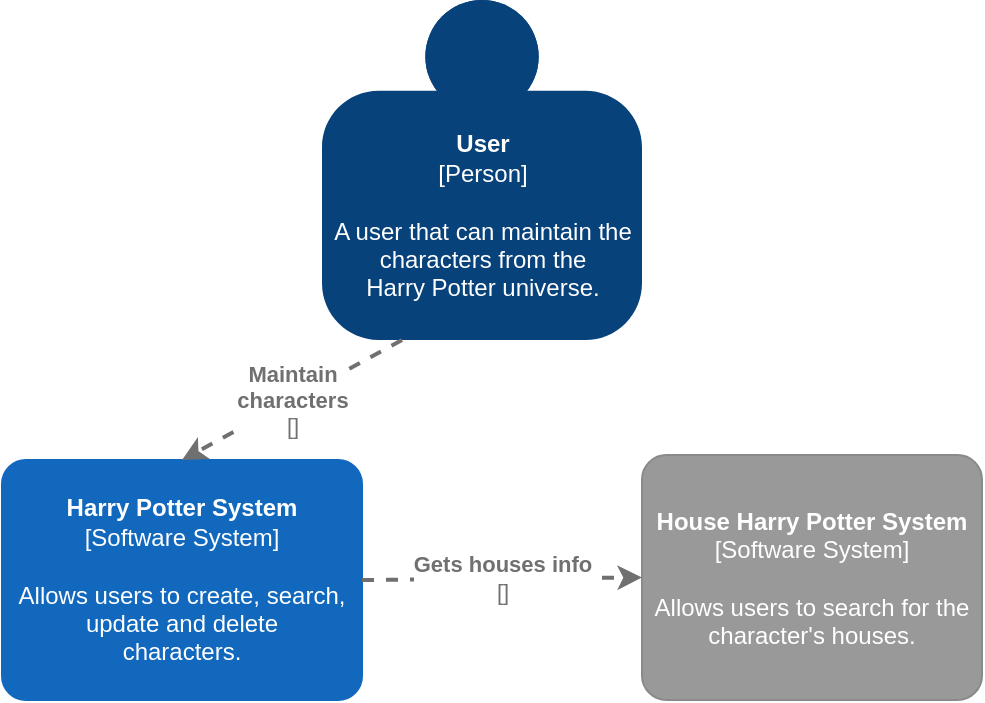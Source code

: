<mxfile version="15.5.1" type="device" pages="2"><diagram id="VX4-T69V1EpoLjccFA5J" name="Context"><mxGraphModel dx="781" dy="508" grid="1" gridSize="10" guides="1" tooltips="1" connect="1" arrows="1" fold="1" page="1" pageScale="1" pageWidth="827" pageHeight="1169" math="0" shadow="0"><root><mxCell id="0"/><mxCell id="1" parent="0"/><object placeholders="1" c4Name="User" c4Type="Person" c4Description="A user that can maintain the &#10;characters from the &#10;Harry Potter universe." label="&lt;b&gt;%c4Name%&lt;/b&gt;&lt;div&gt;[%c4Type%]&lt;/div&gt;&lt;br&gt;&lt;div&gt;%c4Description%&lt;/div&gt;" id="35Z_ClEHHEtJtumhqmdQ-1"><mxCell style="html=1;dashed=0;whitespace=wrap;fillColor=#08427b;strokeColor=none;fontColor=#ffffff;shape=mxgraph.c4.person;align=center;metaEdit=1;points=[[0.5,0,0],[1,0.5,0],[1,0.75,0],[0.75,1,0],[0.5,1,0],[0.25,1,0],[0,0.75,0],[0,0.5,0]];metaData={&quot;c4Type&quot;:{&quot;editable&quot;:false}};" vertex="1" parent="1"><mxGeometry x="270" width="160" height="170" as="geometry"/></mxCell></object><object placeholders="1" c4Name="Harry Potter System" c4Type="Software System" c4Description="Allows users to create, search, &#10;update and delete &#10;characters." label="&lt;b&gt;%c4Name%&lt;/b&gt;&lt;div&gt;[%c4Type%]&lt;/div&gt;&lt;br&gt;&lt;div&gt;%c4Description%&lt;/div&gt;" id="35Z_ClEHHEtJtumhqmdQ-2"><mxCell style="rounded=1;whiteSpace=wrap;html=1;labelBackgroundColor=none;fillColor=#1168BD;fontColor=#ffffff;align=center;arcSize=10;strokeColor=#1168BD;metaEdit=1;metaData={&quot;c4Type&quot;:{&quot;editable&quot;:false}};points=[[0.25,0,0],[0.5,0,0],[0.75,0,0],[1,0.25,0],[1,0.5,0],[1,0.75,0],[0.75,1,0],[0.5,1,0],[0.25,1,0],[0,0.75,0],[0,0.5,0],[0,0.25,0]];" vertex="1" parent="1"><mxGeometry x="110" y="230" width="180" height="120" as="geometry"/></mxCell></object><object placeholders="1" c4Name="House Harry Potter System" c4Type="Software System" c4Description="Allows users to search for the character's houses." label="&lt;b&gt;%c4Name%&lt;/b&gt;&lt;div&gt;[%c4Type%]&lt;/div&gt;&lt;br&gt;&lt;div&gt;%c4Description%&lt;/div&gt;" id="35Z_ClEHHEtJtumhqmdQ-3"><mxCell style="rounded=1;whiteSpace=wrap;html=1;labelBackgroundColor=none;fillColor=#999999;fontColor=#ffffff;align=center;arcSize=10;strokeColor=#8A8A8A;metaEdit=1;metaData={&quot;c4Type&quot;:{&quot;editable&quot;:false}};points=[[0.25,0,0],[0.5,0,0],[0.75,0,0],[1,0.25,0],[1,0.5,0],[1,0.75,0],[0.75,1,0],[0.5,1,0],[0.25,1,0],[0,0.75,0],[0,0.5,0],[0,0.25,0]];" vertex="1" parent="1"><mxGeometry x="430" y="227.5" width="170" height="122.5" as="geometry"/></mxCell></object><object placeholders="1" c4Type="Relationship" c4Technology="" c4Description="Maintain&#10;characters &#10;" label="&lt;div style=&quot;text-align: left&quot;&gt;&lt;div style=&quot;text-align: center&quot;&gt;&lt;b&gt;%c4Description%&lt;/b&gt;&lt;/div&gt;&lt;div style=&quot;text-align: center&quot;&gt;[%c4Technology%]&lt;/div&gt;&lt;/div&gt;" id="35Z_ClEHHEtJtumhqmdQ-5"><mxCell style="edgeStyle=none;rounded=0;html=1;entryX=0.5;entryY=0;jettySize=auto;orthogonalLoop=1;strokeColor=#707070;strokeWidth=2;fontColor=#707070;jumpStyle=none;dashed=1;metaEdit=1;metaData={&quot;c4Type&quot;:{&quot;editable&quot;:false}};exitX=0.25;exitY=1;exitDx=0;exitDy=0;exitPerimeter=0;entryDx=0;entryDy=0;entryPerimeter=0;" edge="1" parent="1" source="35Z_ClEHHEtJtumhqmdQ-1" target="35Z_ClEHHEtJtumhqmdQ-2"><mxGeometry width="160" relative="1" as="geometry"><mxPoint x="170" y="200" as="sourcePoint"/><mxPoint x="330" y="200" as="targetPoint"/></mxGeometry></mxCell></object><object placeholders="1" c4Type="Relationship" c4Technology="" c4Description="Gets houses info" label="&lt;div style=&quot;text-align: left&quot;&gt;&lt;div style=&quot;text-align: center&quot;&gt;&lt;b&gt;%c4Description%&lt;/b&gt;&lt;/div&gt;&lt;div style=&quot;text-align: center&quot;&gt;[%c4Technology%]&lt;/div&gt;&lt;/div&gt;" id="35Z_ClEHHEtJtumhqmdQ-6"><mxCell style="edgeStyle=none;rounded=0;html=1;entryX=0;entryY=0.5;jettySize=auto;orthogonalLoop=1;strokeColor=#707070;strokeWidth=2;fontColor=#707070;jumpStyle=none;dashed=1;metaEdit=1;metaData={&quot;c4Type&quot;:{&quot;editable&quot;:false}};exitX=1;exitY=0.5;exitDx=0;exitDy=0;exitPerimeter=0;entryDx=0;entryDy=0;entryPerimeter=0;" edge="1" parent="1" source="35Z_ClEHHEtJtumhqmdQ-2" target="35Z_ClEHHEtJtumhqmdQ-3"><mxGeometry width="160" relative="1" as="geometry"><mxPoint x="320" y="260" as="sourcePoint"/><mxPoint x="480" y="260" as="targetPoint"/></mxGeometry></mxCell></object></root></mxGraphModel></diagram><diagram name="Container" id="MTfVvXIStUHL6wylbQhG"><mxGraphModel dx="781" dy="1677" grid="1" gridSize="10" guides="1" tooltips="1" connect="1" arrows="1" fold="1" page="1" pageScale="1" pageWidth="827" pageHeight="1169" math="0" shadow="0"><root><mxCell id="qrtuxq3dapORMxZyPcs7-0"/><mxCell id="qrtuxq3dapORMxZyPcs7-1" parent="qrtuxq3dapORMxZyPcs7-0"/><object placeholders="1" c4Name="User" c4Type="Person" c4Description="A user that can maintain the &#10;characters from the &#10;Harry Potter universe." label="&lt;b&gt;%c4Name%&lt;/b&gt;&lt;div&gt;[%c4Type%]&lt;/div&gt;&lt;br&gt;&lt;div&gt;%c4Description%&lt;/div&gt;" id="qrtuxq3dapORMxZyPcs7-2"><mxCell style="html=1;dashed=0;whitespace=wrap;fillColor=#08427b;strokeColor=none;fontColor=#ffffff;shape=mxgraph.c4.person;align=center;metaEdit=1;points=[[0.5,0,0],[1,0.5,0],[1,0.75,0],[0.75,1,0],[0.5,1,0],[0.25,1,0],[0,0.75,0],[0,0.5,0]];metaData={&quot;c4Type&quot;:{&quot;editable&quot;:false}};" vertex="1" parent="qrtuxq3dapORMxZyPcs7-1"><mxGeometry x="270" y="-20" width="160" height="170" as="geometry"/></mxCell></object><object placeholders="1" c4Name="Web Harry Potter App" c4Type="Software System" c4Description="Allows users to create, search, &#10;update and delete &#10;characters." label="&lt;b&gt;%c4Name%&lt;/b&gt;&lt;div&gt;[%c4Type%]&lt;/div&gt;&lt;br&gt;&lt;div&gt;%c4Description%&lt;/div&gt;" id="qrtuxq3dapORMxZyPcs7-3"><mxCell style="rounded=1;whiteSpace=wrap;html=1;labelBackgroundColor=none;fillColor=#1168BD;fontColor=#ffffff;align=center;arcSize=10;strokeColor=#1168BD;metaEdit=1;metaData={&quot;c4Type&quot;:{&quot;editable&quot;:false}};points=[[0.25,0,0],[0.5,0,0],[0.75,0,0],[1,0.25,0],[1,0.5,0],[1,0.75,0],[0.75,1,0],[0.5,1,0],[0.25,1,0],[0,0.75,0],[0,0.5,0],[0,0.25,0]];" vertex="1" parent="qrtuxq3dapORMxZyPcs7-1"><mxGeometry x="260" y="220" width="180" height="120" as="geometry"/></mxCell></object><object placeholders="1" c4Name="API House Harry Potter" c4Type="Software System" c4Description="Provides endpoints to search for the character's houses." label="&lt;b&gt;%c4Name%&lt;/b&gt;&lt;div&gt;[%c4Type%]&lt;/div&gt;&lt;br&gt;&lt;div&gt;%c4Description%&lt;/div&gt;" id="qrtuxq3dapORMxZyPcs7-4"><mxCell style="rounded=1;whiteSpace=wrap;html=1;labelBackgroundColor=none;fillColor=#999999;fontColor=#ffffff;align=center;arcSize=10;strokeColor=#8A8A8A;metaEdit=1;metaData={&quot;c4Type&quot;:{&quot;editable&quot;:false}};points=[[0.25,0,0],[0.5,0,0],[0.75,0,0],[1,0.25,0],[1,0.5,0],[1,0.75,0],[0.75,1,0],[0.5,1,0],[0.25,1,0],[0,0.75,0],[0,0.5,0],[0,0.25,0]];" vertex="1" parent="qrtuxq3dapORMxZyPcs7-1"><mxGeometry x="430" y="387.5" width="170" height="122.5" as="geometry"/></mxCell></object><object placeholders="1" c4Type="Relationship" c4Technology="Browser" c4Description="Maintain&#10;characters &#10;" label="&lt;div style=&quot;text-align: left&quot;&gt;&lt;div style=&quot;text-align: center&quot;&gt;&lt;b&gt;%c4Description%&lt;/b&gt;&lt;/div&gt;&lt;div style=&quot;text-align: center&quot;&gt;[%c4Technology%]&lt;/div&gt;&lt;/div&gt;" id="qrtuxq3dapORMxZyPcs7-5"><mxCell style="edgeStyle=none;rounded=0;html=1;entryX=0.5;entryY=0;jettySize=auto;orthogonalLoop=1;strokeColor=#707070;strokeWidth=2;fontColor=#707070;jumpStyle=none;dashed=1;metaEdit=1;metaData={&quot;c4Type&quot;:{&quot;editable&quot;:false}};exitX=0.5;exitY=1;exitDx=0;exitDy=0;exitPerimeter=0;entryDx=0;entryDy=0;entryPerimeter=0;" edge="1" parent="qrtuxq3dapORMxZyPcs7-1" source="qrtuxq3dapORMxZyPcs7-2" target="qrtuxq3dapORMxZyPcs7-3"><mxGeometry width="160" relative="1" as="geometry"><mxPoint x="170" y="200" as="sourcePoint"/><mxPoint x="330" y="200" as="targetPoint"/></mxGeometry></mxCell></object><object placeholders="1" c4Type="Relationship" c4Technology="HTTPS/Rest" c4Description="Makes API calls to" label="&lt;div style=&quot;text-align: left&quot;&gt;&lt;div style=&quot;text-align: center&quot;&gt;&lt;b&gt;%c4Description%&lt;/b&gt;&lt;/div&gt;&lt;div style=&quot;text-align: center&quot;&gt;[%c4Technology%]&lt;/div&gt;&lt;/div&gt;" id="qrtuxq3dapORMxZyPcs7-6"><mxCell style="edgeStyle=none;rounded=0;html=1;entryX=0;entryY=0.5;jettySize=auto;orthogonalLoop=1;strokeColor=#707070;strokeWidth=2;fontColor=#707070;jumpStyle=none;dashed=1;metaEdit=1;metaData={&quot;c4Type&quot;:{&quot;editable&quot;:false}};exitX=1;exitY=0.5;exitDx=0;exitDy=0;exitPerimeter=0;entryDx=0;entryDy=0;entryPerimeter=0;" edge="1" parent="qrtuxq3dapORMxZyPcs7-1" source="e-ABTcpsOKJgl1BrDaQR-0" target="qrtuxq3dapORMxZyPcs7-4"><mxGeometry width="160" relative="1" as="geometry"><mxPoint x="320" y="260" as="sourcePoint"/><mxPoint x="480" y="260" as="targetPoint"/></mxGeometry></mxCell></object><object placeholders="1" c4Name="API Harry Potter" c4Type="Software System" c4Description="Provides create, search, update &#10;and delete endpoints to maintain&#10;the characters." label="&lt;b&gt;%c4Name%&lt;/b&gt;&lt;div&gt;[%c4Type%]&lt;/div&gt;&lt;br&gt;&lt;div&gt;%c4Description%&lt;/div&gt;" id="e-ABTcpsOKJgl1BrDaQR-0"><mxCell style="rounded=1;whiteSpace=wrap;html=1;labelBackgroundColor=none;fillColor=#1168BD;fontColor=#ffffff;align=center;arcSize=10;strokeColor=#1168BD;metaEdit=1;metaData={&quot;c4Type&quot;:{&quot;editable&quot;:false}};points=[[0.25,0,0],[0.5,0,0],[0.75,0,0],[1,0.25,0],[1,0.5,0],[1,0.75,0],[0.75,1,0],[0.5,1,0],[0.25,1,0],[0,0.75,0],[0,0.5,0],[0,0.25,0]];" vertex="1" parent="qrtuxq3dapORMxZyPcs7-1"><mxGeometry x="80" y="390" width="180" height="120" as="geometry"/></mxCell></object><object placeholders="1" c4Type="Relationship" c4Technology="HTTPS/Rest" c4Description="Makes API calls to" label="&lt;div style=&quot;text-align: left&quot;&gt;&lt;div style=&quot;text-align: center&quot;&gt;&lt;b&gt;%c4Description%&lt;/b&gt;&lt;/div&gt;&lt;div style=&quot;text-align: center&quot;&gt;[%c4Technology%]&lt;/div&gt;&lt;/div&gt;" id="8fb1qQNdcqkpYYGd9y1h-2"><mxCell style="edgeStyle=none;rounded=0;html=1;entryX=0.5;entryY=0;jettySize=auto;orthogonalLoop=1;strokeColor=#707070;strokeWidth=2;fontColor=#707070;jumpStyle=none;dashed=1;metaEdit=1;metaData={&quot;c4Type&quot;:{&quot;editable&quot;:false}};exitX=0;exitY=0.5;exitDx=0;exitDy=0;exitPerimeter=0;entryDx=0;entryDy=0;entryPerimeter=0;" edge="1" parent="qrtuxq3dapORMxZyPcs7-1" source="qrtuxq3dapORMxZyPcs7-3" target="e-ABTcpsOKJgl1BrDaQR-0"><mxGeometry width="160" relative="1" as="geometry"><mxPoint x="320" y="260" as="sourcePoint"/><mxPoint x="480" y="260" as="targetPoint"/><Array as="points"><mxPoint x="170" y="280"/></Array></mxGeometry></mxCell></object></root></mxGraphModel></diagram></mxfile>